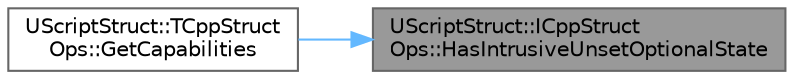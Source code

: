 digraph "UScriptStruct::ICppStructOps::HasIntrusiveUnsetOptionalState"
{
 // INTERACTIVE_SVG=YES
 // LATEX_PDF_SIZE
  bgcolor="transparent";
  edge [fontname=Helvetica,fontsize=10,labelfontname=Helvetica,labelfontsize=10];
  node [fontname=Helvetica,fontsize=10,shape=box,height=0.2,width=0.4];
  rankdir="RL";
  Node1 [id="Node000001",label="UScriptStruct::ICppStruct\lOps::HasIntrusiveUnsetOptionalState",height=0.2,width=0.4,color="gray40", fillcolor="grey60", style="filled", fontcolor="black",tooltip="Return true if this type can be constructed with FIntrusiveUnsetOptionalState for TOptional."];
  Node1 -> Node2 [id="edge1_Node000001_Node000002",dir="back",color="steelblue1",style="solid",tooltip=" "];
  Node2 [id="Node000002",label="UScriptStruct::TCppStruct\lOps::GetCapabilities",height=0.2,width=0.4,color="grey40", fillcolor="white", style="filled",URL="$d0/dca/structUScriptStruct_1_1TCppStructOps.html#a9357e3e3b9db39635d9148079ba15be4",tooltip="returns struct capabilities"];
}

